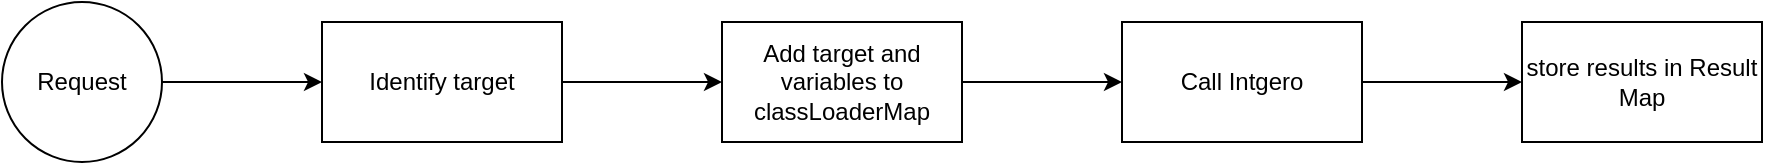 <mxfile version="20.6.2" type="device"><diagram id="5ZRV01HqVGMS5AY1x0nA" name="Page-1"><mxGraphModel dx="1106" dy="876" grid="1" gridSize="10" guides="1" tooltips="1" connect="1" arrows="1" fold="1" page="1" pageScale="1" pageWidth="827" pageHeight="1169" math="0" shadow="0"><root><mxCell id="0"/><mxCell id="1" parent="0"/><mxCell id="2KJ3fGZtpKbQgUUM_ZUq-4" value="" style="edgeStyle=orthogonalEdgeStyle;rounded=0;orthogonalLoop=1;jettySize=auto;html=1;" edge="1" parent="1" source="2KJ3fGZtpKbQgUUM_ZUq-2" target="2KJ3fGZtpKbQgUUM_ZUq-3"><mxGeometry relative="1" as="geometry"/></mxCell><mxCell id="2KJ3fGZtpKbQgUUM_ZUq-2" value="Request" style="ellipse;whiteSpace=wrap;html=1;aspect=fixed;" vertex="1" parent="1"><mxGeometry x="30" y="250" width="80" height="80" as="geometry"/></mxCell><mxCell id="2KJ3fGZtpKbQgUUM_ZUq-7" value="" style="edgeStyle=orthogonalEdgeStyle;rounded=0;orthogonalLoop=1;jettySize=auto;html=1;" edge="1" parent="1" source="2KJ3fGZtpKbQgUUM_ZUq-3" target="2KJ3fGZtpKbQgUUM_ZUq-6"><mxGeometry relative="1" as="geometry"/></mxCell><mxCell id="2KJ3fGZtpKbQgUUM_ZUq-3" value="Identify target" style="whiteSpace=wrap;html=1;" vertex="1" parent="1"><mxGeometry x="190" y="260" width="120" height="60" as="geometry"/></mxCell><mxCell id="2KJ3fGZtpKbQgUUM_ZUq-9" value="" style="edgeStyle=orthogonalEdgeStyle;rounded=0;orthogonalLoop=1;jettySize=auto;html=1;" edge="1" parent="1" source="2KJ3fGZtpKbQgUUM_ZUq-6" target="2KJ3fGZtpKbQgUUM_ZUq-8"><mxGeometry relative="1" as="geometry"/></mxCell><mxCell id="2KJ3fGZtpKbQgUUM_ZUq-6" value="Add target and variables to classLoaderMap" style="whiteSpace=wrap;html=1;" vertex="1" parent="1"><mxGeometry x="390" y="260" width="120" height="60" as="geometry"/></mxCell><mxCell id="2KJ3fGZtpKbQgUUM_ZUq-11" value="" style="edgeStyle=orthogonalEdgeStyle;rounded=0;orthogonalLoop=1;jettySize=auto;html=1;" edge="1" parent="1" source="2KJ3fGZtpKbQgUUM_ZUq-8" target="2KJ3fGZtpKbQgUUM_ZUq-10"><mxGeometry relative="1" as="geometry"/></mxCell><mxCell id="2KJ3fGZtpKbQgUUM_ZUq-8" value="Call Intgero" style="whiteSpace=wrap;html=1;" vertex="1" parent="1"><mxGeometry x="590" y="260" width="120" height="60" as="geometry"/></mxCell><mxCell id="2KJ3fGZtpKbQgUUM_ZUq-10" value="store results in Result Map" style="whiteSpace=wrap;html=1;" vertex="1" parent="1"><mxGeometry x="790" y="260" width="120" height="60" as="geometry"/></mxCell></root></mxGraphModel></diagram></mxfile>